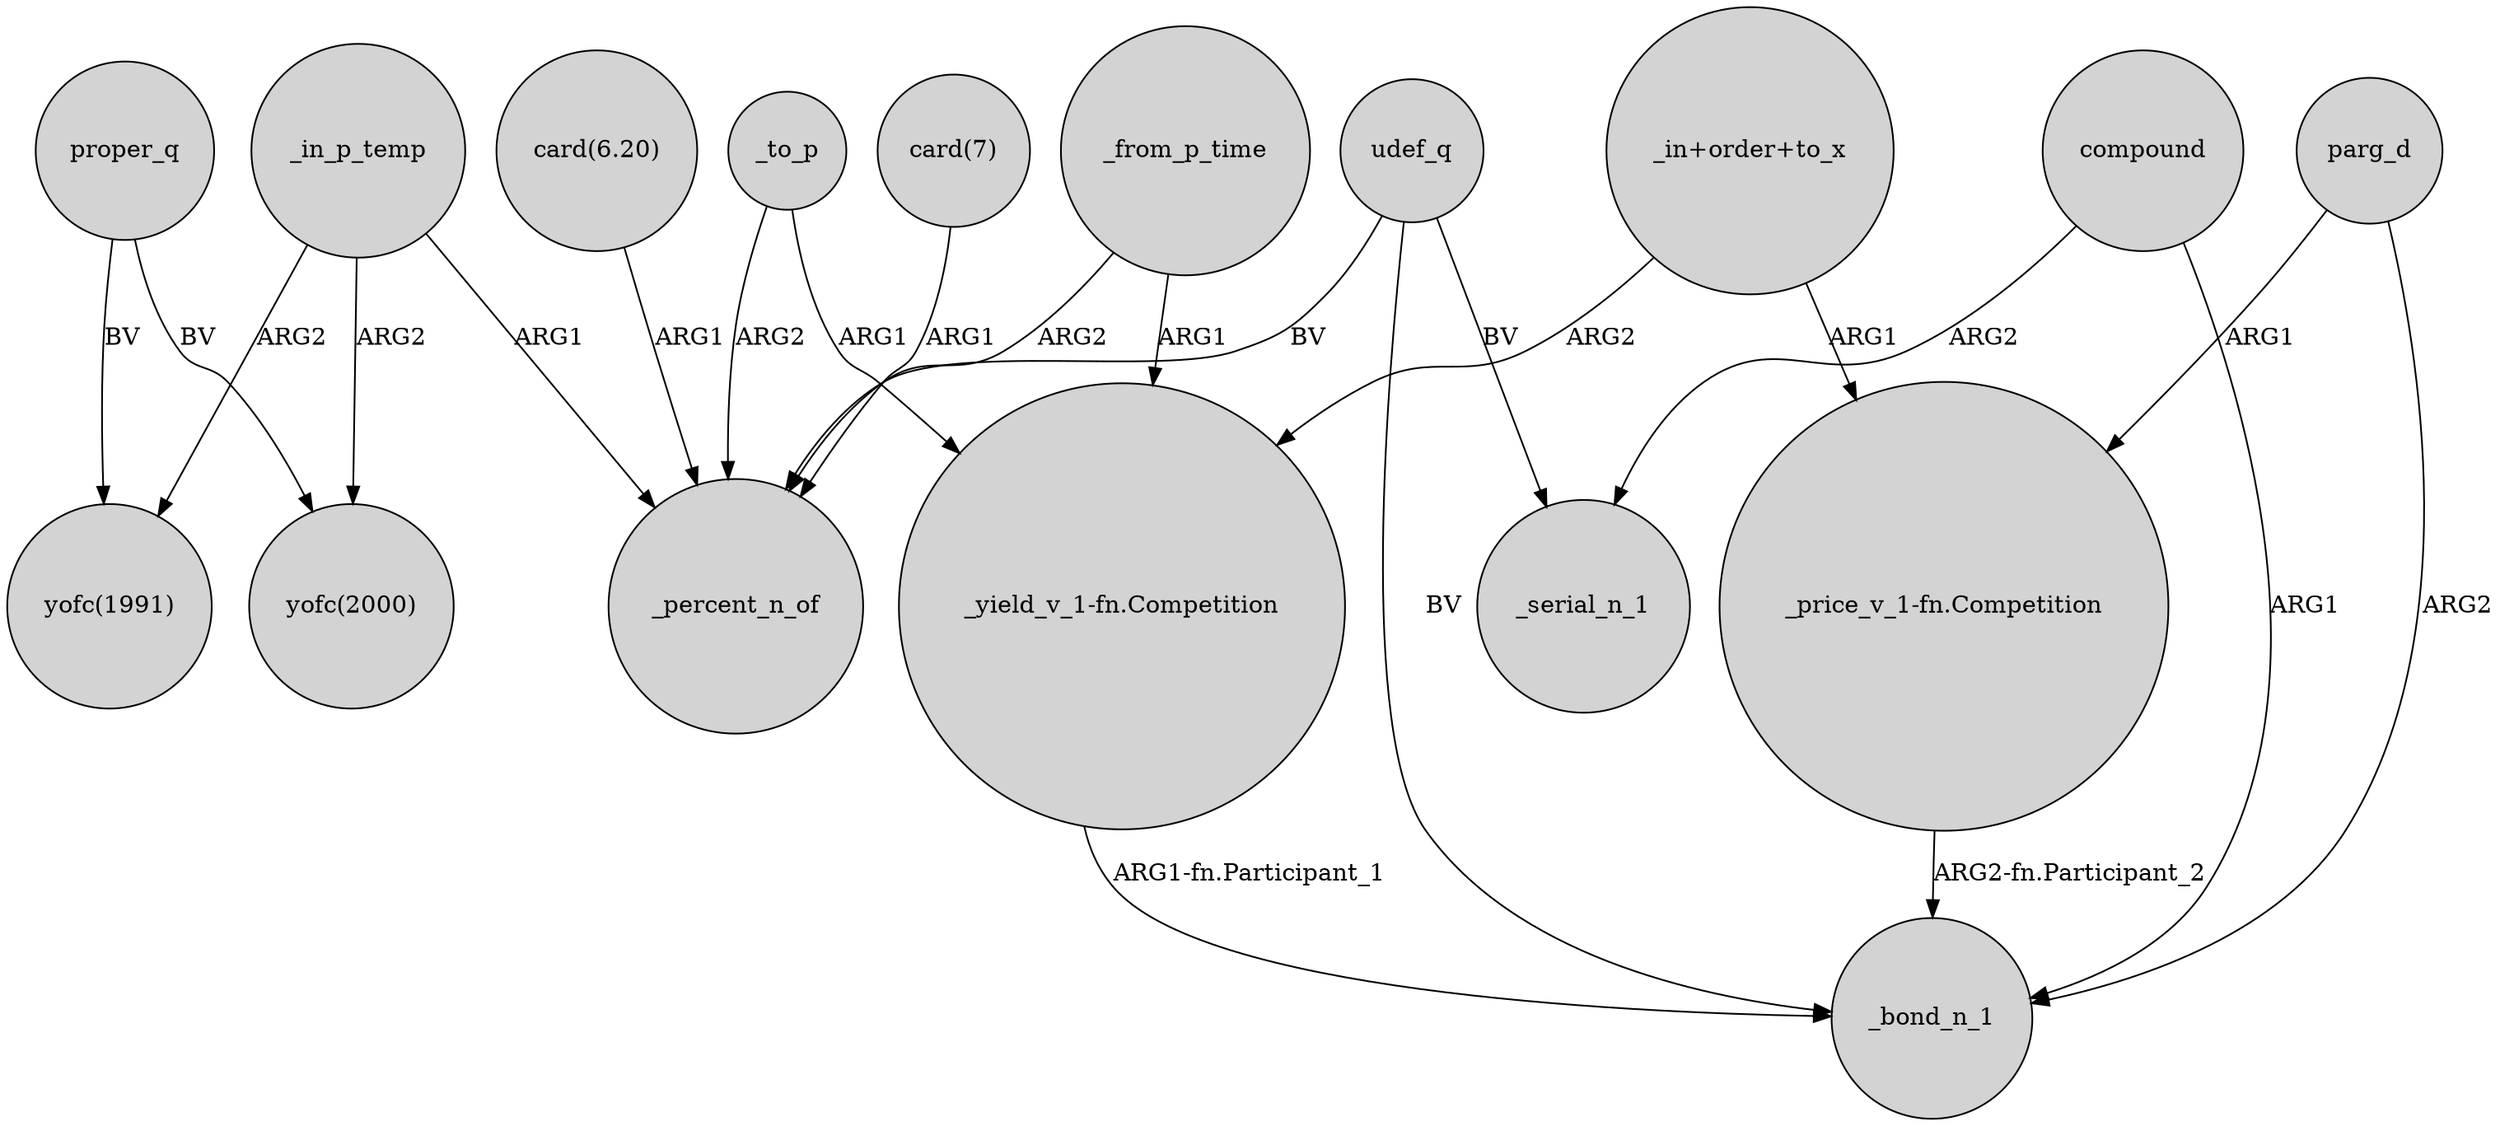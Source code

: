 digraph {
	node [shape=circle style=filled]
	proper_q -> "yofc(2000)" [label=BV]
	"card(7)" -> _percent_n_of [label=ARG1]
	parg_d -> _bond_n_1 [label=ARG2]
	udef_q -> _bond_n_1 [label=BV]
	_to_p -> "_yield_v_1-fn.Competition" [label=ARG1]
	udef_q -> _serial_n_1 [label=BV]
	compound -> _bond_n_1 [label=ARG1]
	_in_p_temp -> "yofc(1991)" [label=ARG2]
	"_price_v_1-fn.Competition" -> _bond_n_1 [label="ARG2-fn.Participant_2"]
	_to_p -> _percent_n_of [label=ARG2]
	"_in+order+to_x" -> "_price_v_1-fn.Competition" [label=ARG1]
	_from_p_time -> _percent_n_of [label=ARG2]
	"_in+order+to_x" -> "_yield_v_1-fn.Competition" [label=ARG2]
	_in_p_temp -> "yofc(2000)" [label=ARG2]
	"_yield_v_1-fn.Competition" -> _bond_n_1 [label="ARG1-fn.Participant_1"]
	udef_q -> _percent_n_of [label=BV]
	proper_q -> "yofc(1991)" [label=BV]
	"card(6.20)" -> _percent_n_of [label=ARG1]
	compound -> _serial_n_1 [label=ARG2]
	_from_p_time -> "_yield_v_1-fn.Competition" [label=ARG1]
	_in_p_temp -> _percent_n_of [label=ARG1]
	parg_d -> "_price_v_1-fn.Competition" [label=ARG1]
}
